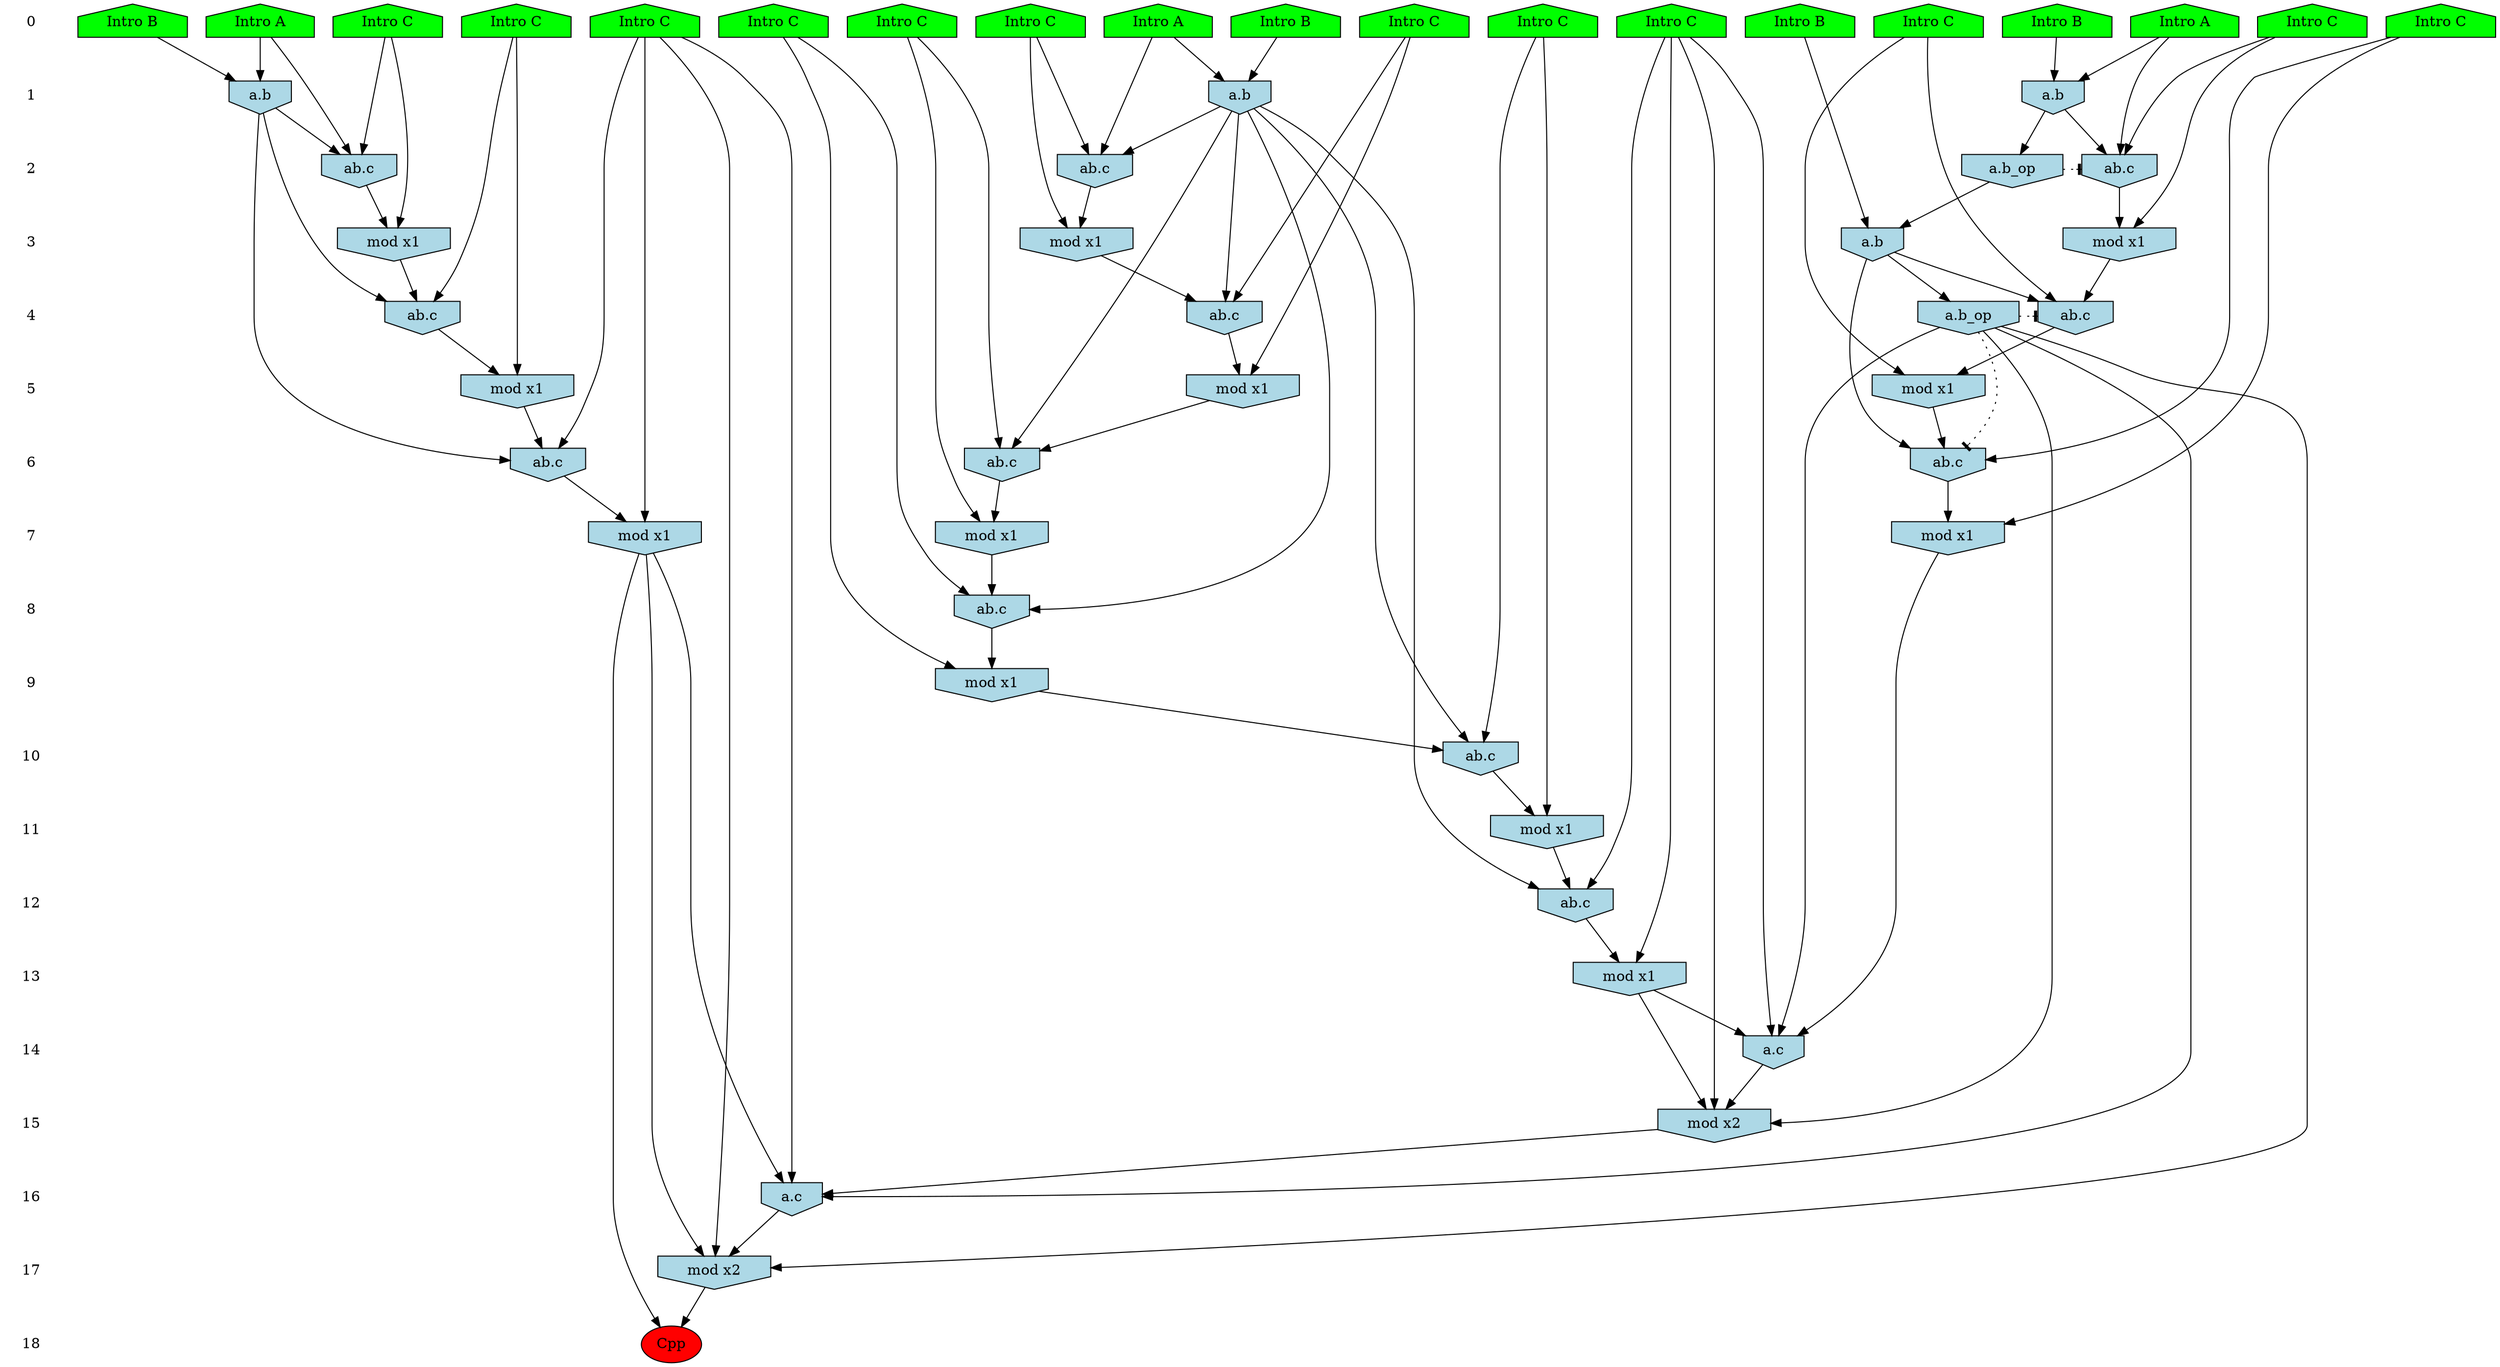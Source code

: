 /* Compression of 1 causal flows obtained in average at 1.753455E+01 t.u */
/* Compressed causal flows were: [3094] */
digraph G{
 ranksep=.5 ; 
{ rank = same ; "0" [shape=plaintext] ; node_1 [label ="Intro B", shape=house, style=filled, fillcolor=green] ;
node_2 [label ="Intro A", shape=house, style=filled, fillcolor=green] ;
node_3 [label ="Intro A", shape=house, style=filled, fillcolor=green] ;
node_4 [label ="Intro A", shape=house, style=filled, fillcolor=green] ;
node_5 [label ="Intro B", shape=house, style=filled, fillcolor=green] ;
node_6 [label ="Intro B", shape=house, style=filled, fillcolor=green] ;
node_7 [label ="Intro B", shape=house, style=filled, fillcolor=green] ;
node_8 [label ="Intro C", shape=house, style=filled, fillcolor=green] ;
node_9 [label ="Intro C", shape=house, style=filled, fillcolor=green] ;
node_10 [label ="Intro C", shape=house, style=filled, fillcolor=green] ;
node_11 [label ="Intro C", shape=house, style=filled, fillcolor=green] ;
node_12 [label ="Intro C", shape=house, style=filled, fillcolor=green] ;
node_13 [label ="Intro C", shape=house, style=filled, fillcolor=green] ;
node_14 [label ="Intro C", shape=house, style=filled, fillcolor=green] ;
node_15 [label ="Intro C", shape=house, style=filled, fillcolor=green] ;
node_16 [label ="Intro C", shape=house, style=filled, fillcolor=green] ;
node_17 [label ="Intro C", shape=house, style=filled, fillcolor=green] ;
node_18 [label ="Intro C", shape=house, style=filled, fillcolor=green] ;
node_19 [label ="Intro C", shape=house, style=filled, fillcolor=green] ;
}
{ rank = same ; "1" [shape=plaintext] ; node_20 [label="a.b", shape=invhouse, style=filled, fillcolor = lightblue] ;
node_21 [label="a.b", shape=invhouse, style=filled, fillcolor = lightblue] ;
node_23 [label="a.b", shape=invhouse, style=filled, fillcolor = lightblue] ;
}
{ rank = same ; "2" [shape=plaintext] ; node_22 [label="ab.c", shape=invhouse, style=filled, fillcolor = lightblue] ;
node_25 [label="ab.c", shape=invhouse, style=filled, fillcolor = lightblue] ;
node_26 [label="ab.c", shape=invhouse, style=filled, fillcolor = lightblue] ;
node_35 [label="a.b_op", shape=invhouse, style=filled, fillcolor = lightblue] ;
}
{ rank = same ; "3" [shape=plaintext] ; node_24 [label="mod x1", shape=invhouse, style=filled, fillcolor = lightblue] ;
node_27 [label="mod x1", shape=invhouse, style=filled, fillcolor = lightblue] ;
node_28 [label="mod x1", shape=invhouse, style=filled, fillcolor = lightblue] ;
node_40 [label="a.b", shape=invhouse, style=filled, fillcolor = lightblue] ;
}
{ rank = same ; "4" [shape=plaintext] ; node_29 [label="ab.c", shape=invhouse, style=filled, fillcolor = lightblue] ;
node_30 [label="ab.c", shape=invhouse, style=filled, fillcolor = lightblue] ;
node_42 [label="ab.c", shape=invhouse, style=filled, fillcolor = lightblue] ;
node_48 [label="a.b_op", shape=invhouse, style=filled, fillcolor = lightblue] ;
}
{ rank = same ; "5" [shape=plaintext] ; node_31 [label="mod x1", shape=invhouse, style=filled, fillcolor = lightblue] ;
node_33 [label="mod x1", shape=invhouse, style=filled, fillcolor = lightblue] ;
node_43 [label="mod x1", shape=invhouse, style=filled, fillcolor = lightblue] ;
}
{ rank = same ; "6" [shape=plaintext] ; node_32 [label="ab.c", shape=invhouse, style=filled, fillcolor = lightblue] ;
node_34 [label="ab.c", shape=invhouse, style=filled, fillcolor = lightblue] ;
node_44 [label="ab.c", shape=invhouse, style=filled, fillcolor = lightblue] ;
}
{ rank = same ; "7" [shape=plaintext] ; node_36 [label="mod x1", shape=invhouse, style=filled, fillcolor = lightblue] ;
node_37 [label="mod x1", shape=invhouse, style=filled, fillcolor = lightblue] ;
node_49 [label="mod x1", shape=invhouse, style=filled, fillcolor = lightblue] ;
}
{ rank = same ; "8" [shape=plaintext] ; node_38 [label="ab.c", shape=invhouse, style=filled, fillcolor = lightblue] ;
}
{ rank = same ; "9" [shape=plaintext] ; node_39 [label="mod x1", shape=invhouse, style=filled, fillcolor = lightblue] ;
}
{ rank = same ; "10" [shape=plaintext] ; node_41 [label="ab.c", shape=invhouse, style=filled, fillcolor = lightblue] ;
}
{ rank = same ; "11" [shape=plaintext] ; node_45 [label="mod x1", shape=invhouse, style=filled, fillcolor = lightblue] ;
}
{ rank = same ; "12" [shape=plaintext] ; node_46 [label="ab.c", shape=invhouse, style=filled, fillcolor = lightblue] ;
}
{ rank = same ; "13" [shape=plaintext] ; node_47 [label="mod x1", shape=invhouse, style=filled, fillcolor = lightblue] ;
}
{ rank = same ; "14" [shape=plaintext] ; node_50 [label="a.c", shape=invhouse, style=filled, fillcolor = lightblue] ;
}
{ rank = same ; "15" [shape=plaintext] ; node_51 [label="mod x2", shape=invhouse, style=filled, fillcolor = lightblue] ;
}
{ rank = same ; "16" [shape=plaintext] ; node_52 [label="a.c", shape=invhouse, style=filled, fillcolor = lightblue] ;
}
{ rank = same ; "17" [shape=plaintext] ; node_53 [label="mod x2", shape=invhouse, style=filled, fillcolor = lightblue] ;
}
{ rank = same ; "18" [shape=plaintext] ; node_54 [label ="Cpp", style=filled, fillcolor=red] ;
}
"0" -> "1" [style="invis"]; 
"1" -> "2" [style="invis"]; 
"2" -> "3" [style="invis"]; 
"3" -> "4" [style="invis"]; 
"4" -> "5" [style="invis"]; 
"5" -> "6" [style="invis"]; 
"6" -> "7" [style="invis"]; 
"7" -> "8" [style="invis"]; 
"8" -> "9" [style="invis"]; 
"9" -> "10" [style="invis"]; 
"10" -> "11" [style="invis"]; 
"11" -> "12" [style="invis"]; 
"12" -> "13" [style="invis"]; 
"13" -> "14" [style="invis"]; 
"14" -> "15" [style="invis"]; 
"15" -> "16" [style="invis"]; 
"16" -> "17" [style="invis"]; 
"17" -> "18" [style="invis"]; 
node_2 -> node_20
node_7 -> node_20
node_4 -> node_21
node_5 -> node_21
node_4 -> node_22
node_12 -> node_22
node_21 -> node_22
node_1 -> node_23
node_3 -> node_23
node_12 -> node_24
node_22 -> node_24
node_2 -> node_25
node_8 -> node_25
node_20 -> node_25
node_3 -> node_26
node_15 -> node_26
node_23 -> node_26
node_8 -> node_27
node_25 -> node_27
node_15 -> node_28
node_26 -> node_28
node_19 -> node_29
node_20 -> node_29
node_27 -> node_29
node_18 -> node_30
node_21 -> node_30
node_24 -> node_30
node_19 -> node_31
node_29 -> node_31
node_14 -> node_32
node_20 -> node_32
node_31 -> node_32
node_18 -> node_33
node_30 -> node_33
node_13 -> node_34
node_21 -> node_34
node_33 -> node_34
node_23 -> node_35
node_14 -> node_36
node_32 -> node_36
node_13 -> node_37
node_34 -> node_37
node_11 -> node_38
node_21 -> node_38
node_37 -> node_38
node_11 -> node_39
node_38 -> node_39
node_6 -> node_40
node_35 -> node_40
node_9 -> node_41
node_21 -> node_41
node_39 -> node_41
node_16 -> node_42
node_28 -> node_42
node_40 -> node_42
node_16 -> node_43
node_42 -> node_43
node_10 -> node_44
node_40 -> node_44
node_43 -> node_44
node_9 -> node_45
node_41 -> node_45
node_17 -> node_46
node_21 -> node_46
node_45 -> node_46
node_17 -> node_47
node_46 -> node_47
node_40 -> node_48
node_10 -> node_49
node_44 -> node_49
node_17 -> node_50
node_47 -> node_50
node_48 -> node_50
node_49 -> node_50
node_17 -> node_51
node_47 -> node_51
node_48 -> node_51
node_50 -> node_51
node_14 -> node_52
node_36 -> node_52
node_48 -> node_52
node_51 -> node_52
node_14 -> node_53
node_36 -> node_53
node_48 -> node_53
node_52 -> node_53
node_36 -> node_54
node_53 -> node_54
node_35 -> node_26 [style=dotted, arrowhead = tee] 
node_48 -> node_44 [style=dotted, arrowhead = tee] 
node_48 -> node_42 [style=dotted, arrowhead = tee] 
}
/*
 Dot generation time: 0.000228
*/